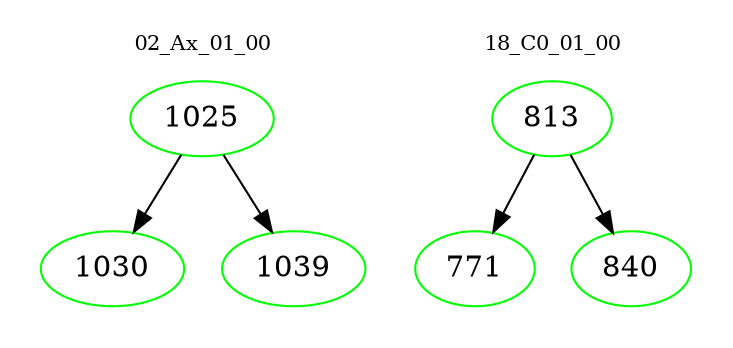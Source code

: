 digraph{
subgraph cluster_0 {
color = white
label = "02_Ax_01_00";
fontsize=10;
T0_1025 [label="1025", color="green"]
T0_1025 -> T0_1030 [color="black"]
T0_1030 [label="1030", color="green"]
T0_1025 -> T0_1039 [color="black"]
T0_1039 [label="1039", color="green"]
}
subgraph cluster_1 {
color = white
label = "18_C0_01_00";
fontsize=10;
T1_813 [label="813", color="green"]
T1_813 -> T1_771 [color="black"]
T1_771 [label="771", color="green"]
T1_813 -> T1_840 [color="black"]
T1_840 [label="840", color="green"]
}
}
